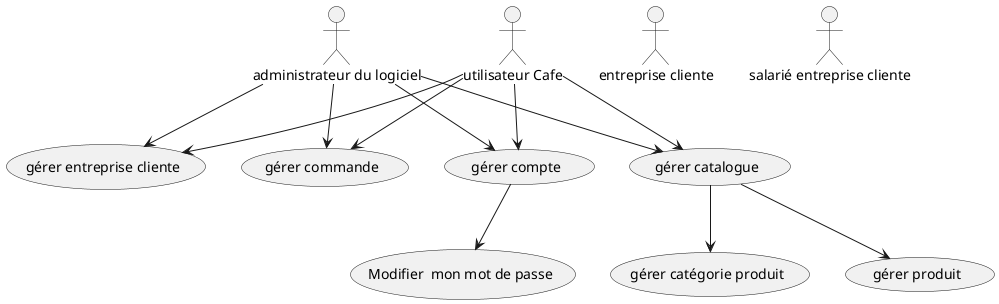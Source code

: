@startuml

usecase (gérer compte) as UC_Gerer_Compte
usecase (gérer catalogue) as UC_Gerer_Catalogue
usecase (gérer entreprise cliente) as UC_Gerer_Entreprise
usecase (gérer commande) as UC_Gerer_Commande

usecase (Modifier  mon mot de passe) as UC_MDP
usecase (gérer produit) as UC_G_Produit
usecase (gérer catégorie produit) as UC_G_Cat_Produit



actor :administrateur du logiciel: as admin
actor :utilisateur Cafe: as userCafe
actor :entreprise cliente: as entreprise
actor :salarié entreprise cliente: as salarie


admin --> UC_Gerer_Compte
admin --> UC_Gerer_Catalogue
admin --> UC_Gerer_Entreprise
admin --> UC_Gerer_Commande


userCafe --> UC_Gerer_Compte
userCafe --> UC_Gerer_Catalogue
userCafe --> UC_Gerer_Entreprise
userCafe --> UC_Gerer_Commande

UC_Gerer_Compte --> UC_MDP
UC_Gerer_Catalogue --> UC_G_Produit
UC_Gerer_Catalogue --> UC_G_Cat_Produit





@enduml
